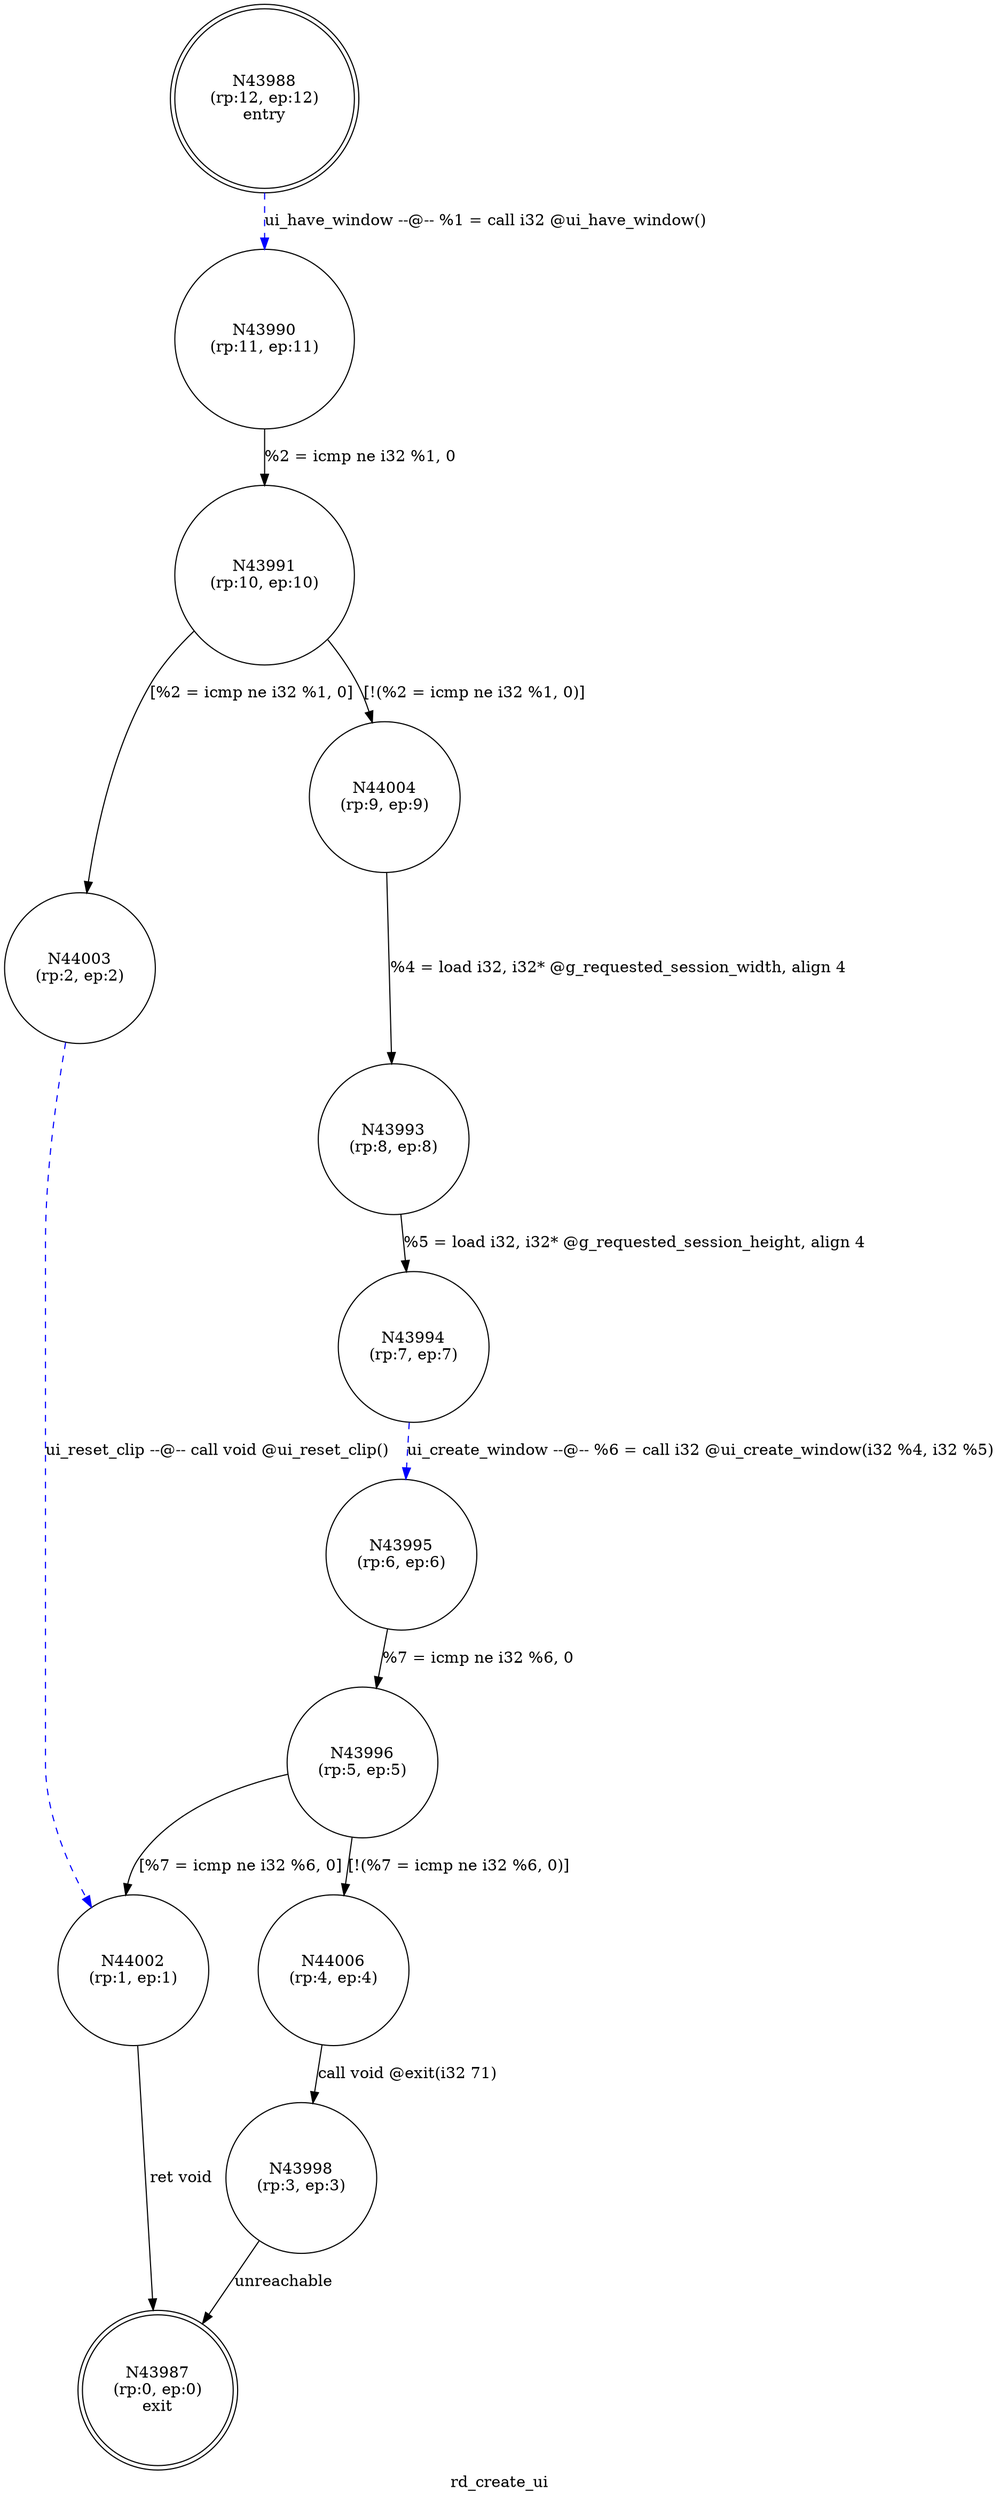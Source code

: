 digraph rd_create_ui {
label="rd_create_ui"
43987 [label="N43987\n(rp:0, ep:0)\nexit", shape="doublecircle"]
43988 [label="N43988\n(rp:12, ep:12)\nentry", shape="doublecircle"]
43988 -> 43990 [label="ui_have_window --@-- %1 = call i32 @ui_have_window()", style="dashed", color="blue"]
43990 [label="N43990\n(rp:11, ep:11)", shape="circle"]
43990 -> 43991 [label="%2 = icmp ne i32 %1, 0"]
43991 [label="N43991\n(rp:10, ep:10)", shape="circle"]
43991 -> 44003 [label="[%2 = icmp ne i32 %1, 0]"]
43991 -> 44004 [label="[!(%2 = icmp ne i32 %1, 0)]"]
43993 [label="N43993\n(rp:8, ep:8)", shape="circle"]
43993 -> 43994 [label="%5 = load i32, i32* @g_requested_session_height, align 4"]
43994 [label="N43994\n(rp:7, ep:7)", shape="circle"]
43994 -> 43995 [label="ui_create_window --@-- %6 = call i32 @ui_create_window(i32 %4, i32 %5)", style="dashed", color="blue"]
43995 [label="N43995\n(rp:6, ep:6)", shape="circle"]
43995 -> 43996 [label="%7 = icmp ne i32 %6, 0"]
43996 [label="N43996\n(rp:5, ep:5)", shape="circle"]
43996 -> 44006 [label="[!(%7 = icmp ne i32 %6, 0)]"]
43996 -> 44002 [label="[%7 = icmp ne i32 %6, 0]"]
43998 [label="N43998\n(rp:3, ep:3)", shape="circle"]
43998 -> 43987 [label="unreachable"]
44002 [label="N44002\n(rp:1, ep:1)", shape="circle"]
44002 -> 43987 [label="ret void"]
44003 [label="N44003\n(rp:2, ep:2)", shape="circle"]
44003 -> 44002 [label="ui_reset_clip --@-- call void @ui_reset_clip()", style="dashed", color="blue"]
44004 [label="N44004\n(rp:9, ep:9)", shape="circle"]
44004 -> 43993 [label="%4 = load i32, i32* @g_requested_session_width, align 4"]
44006 [label="N44006\n(rp:4, ep:4)", shape="circle"]
44006 -> 43998 [label="call void @exit(i32 71)"]
}
